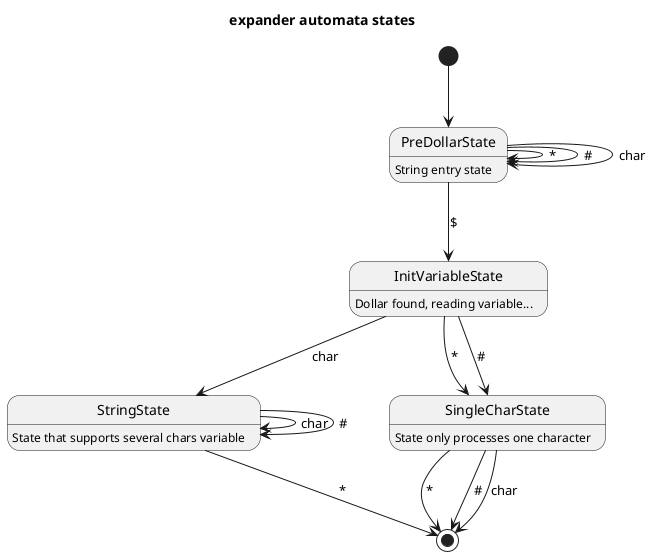 @startuml expander automata states
title
    expander automata states
end title

[*] --> PreDollarState
PreDollarState: String entry state
PreDollarState --> PreDollarState : *
PreDollarState --> PreDollarState : #
PreDollarState --> PreDollarState : char
PreDollarState --> InitVariableState : $

InitVariableState: Dollar found, reading variable...
InitVariableState --> StringState: char
InitVariableState --> SingleCharState: *
InitVariableState --> SingleCharState: #

StringState : State that supports several chars variable
StringState --> StringState: char
StringState --> StringState: #
StringState --> [*]: *

SingleCharState : State only processes one character
SingleCharState --> [*]: *
SingleCharState --> [*]: #
SingleCharState --> [*]: char

@endumld
